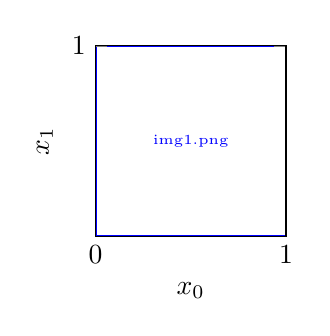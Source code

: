 % This file was created by matplotlib v0.1.0.
% Copyright (c) 2010--2014, Nico Schlömer <nico.schloemer@gmail.com>
% All rights reserved.
% 
% The lastest updates can be retrieved from
% 
% https://github.com/nschloe/matplotlib2tikz
% 
% where you can also submit bug reports and leavecomments.
% 
\begin{tikzpicture}

\begin{axis}[
xmin=0, xmax=1,
ymin=0, ymax=1,
axis on top,
width=4cm,
height=4cm,
% scaled x ticks=false,
xtick={0,1},
ytick={1},
% xticklabels={,,},
xlabel={$x_0$},
ylabel={$x_1$},
xlabel near ticks,
ylabel near ticks
]
\addplot graphics [includegraphics cmd=\pgfimage,xmin=0, xmax=1, ymin=0, ymax=1] {img1.png};
\path [draw=black, fill opacity=0] (axis cs:13,1)--(axis cs:13,1);

\path [draw=black, fill opacity=0] (axis cs:0.05,13)--(axis cs:0.05,13);

\path [draw=black, fill opacity=0] (axis cs:13,1.388e-17)--(axis cs:13,1.388e-17);

\path [draw=black, fill opacity=0] (axis cs:0,13)--(axis cs:0,13);

\end{axis}

\end{tikzpicture}
